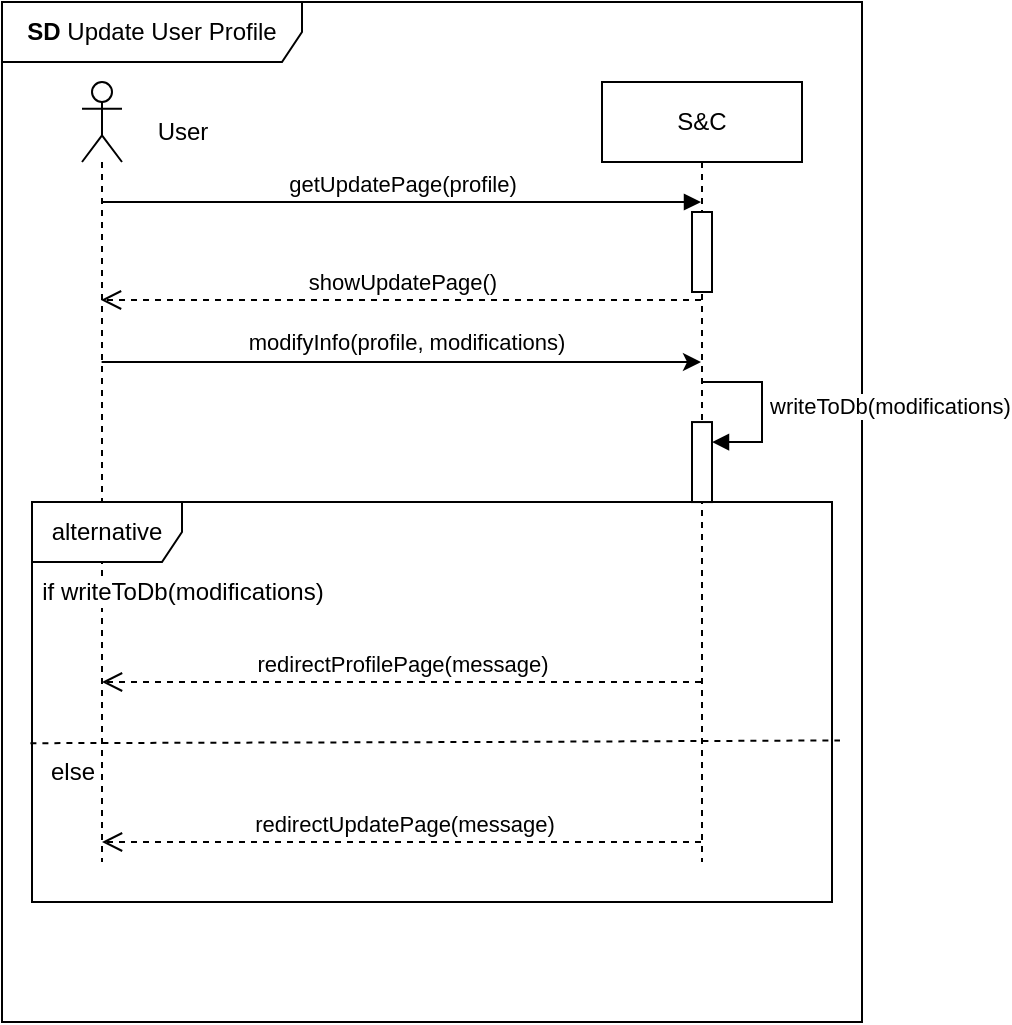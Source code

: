 <mxfile version="24.9.3">
  <diagram name="Page-1" id="2YBvvXClWsGukQMizWep">
    <mxGraphModel dx="1026" dy="692" grid="1" gridSize="10" guides="1" tooltips="1" connect="1" arrows="1" fold="1" page="1" pageScale="1" pageWidth="850" pageHeight="1100" math="0" shadow="0">
      <root>
        <mxCell id="0" />
        <mxCell id="1" parent="0" />
        <mxCell id="aM9ryv3xv72pqoxQDRHE-7" value="getUpdatePage(profile)" style="html=1;verticalAlign=bottom;endArrow=block;edgeStyle=elbowEdgeStyle;elbow=vertical;curved=0;rounded=0;" parent="1" edge="1">
          <mxGeometry x="0.002" relative="1" as="geometry">
            <mxPoint x="209.81" y="440.0" as="sourcePoint" />
            <Array as="points">
              <mxPoint x="400" y="440" />
              <mxPoint x="365" y="410" />
            </Array>
            <mxPoint x="509.5" y="440.0" as="targetPoint" />
            <mxPoint as="offset" />
          </mxGeometry>
        </mxCell>
        <mxCell id="1ZKG4CmkqfWAM7Gi57S6-6" value="&lt;b&gt;SD&lt;/b&gt; Update User Profile" style="shape=umlFrame;whiteSpace=wrap;html=1;pointerEvents=0;width=150;height=30;" parent="1" vertex="1">
          <mxGeometry x="160" y="340" width="430" height="510" as="geometry" />
        </mxCell>
        <mxCell id="1ZKG4CmkqfWAM7Gi57S6-11" value="S&amp;amp;C" style="shape=umlLifeline;perimeter=lifelinePerimeter;whiteSpace=wrap;html=1;container=1;dropTarget=0;collapsible=0;recursiveResize=0;outlineConnect=0;portConstraint=eastwest;newEdgeStyle={&quot;curved&quot;:0,&quot;rounded&quot;:0};" parent="1" vertex="1">
          <mxGeometry x="460" y="380" width="100" height="390" as="geometry" />
        </mxCell>
        <mxCell id="1ZKG4CmkqfWAM7Gi57S6-21" value="" style="html=1;points=[[0,0,0,0,5],[0,1,0,0,-5],[1,0,0,0,5],[1,1,0,0,-5]];perimeter=orthogonalPerimeter;outlineConnect=0;targetShapes=umlLifeline;portConstraint=eastwest;newEdgeStyle={&quot;curved&quot;:0,&quot;rounded&quot;:0};" parent="1ZKG4CmkqfWAM7Gi57S6-11" vertex="1">
          <mxGeometry x="45" y="170.03" width="10" height="40" as="geometry" />
        </mxCell>
        <mxCell id="1ZKG4CmkqfWAM7Gi57S6-22" value="writeToDb(modifications)" style="html=1;align=left;spacingLeft=2;endArrow=block;rounded=0;edgeStyle=orthogonalEdgeStyle;curved=0;rounded=0;" parent="1ZKG4CmkqfWAM7Gi57S6-11" target="1ZKG4CmkqfWAM7Gi57S6-21" edge="1">
          <mxGeometry relative="1" as="geometry">
            <mxPoint x="50" y="150.03" as="sourcePoint" />
            <Array as="points">
              <mxPoint x="80" y="180.03" />
            </Array>
          </mxGeometry>
        </mxCell>
        <mxCell id="ymWepqPld3naHtEsWhe9-1" value="" style="html=1;points=[[0,0,0,0,5],[0,1,0,0,-5],[1,0,0,0,5],[1,1,0,0,-5]];perimeter=orthogonalPerimeter;outlineConnect=0;targetShapes=umlLifeline;portConstraint=eastwest;newEdgeStyle={&quot;curved&quot;:0,&quot;rounded&quot;:0};" vertex="1" parent="1ZKG4CmkqfWAM7Gi57S6-11">
          <mxGeometry x="45" y="65" width="10" height="40" as="geometry" />
        </mxCell>
        <mxCell id="1ZKG4CmkqfWAM7Gi57S6-17" style="edgeStyle=orthogonalEdgeStyle;rounded=0;orthogonalLoop=1;jettySize=auto;html=1;curved=0;" parent="1" edge="1">
          <mxGeometry relative="1" as="geometry">
            <mxPoint x="209.81" y="520.0" as="sourcePoint" />
            <mxPoint x="509.5" y="520.0" as="targetPoint" />
          </mxGeometry>
        </mxCell>
        <mxCell id="1ZKG4CmkqfWAM7Gi57S6-18" value="modifyInfo(profile, modifications)" style="edgeLabel;html=1;align=center;verticalAlign=middle;resizable=0;points=[];" parent="1ZKG4CmkqfWAM7Gi57S6-17" vertex="1" connectable="0">
          <mxGeometry x="0.013" y="1" relative="1" as="geometry">
            <mxPoint y="-9" as="offset" />
          </mxGeometry>
        </mxCell>
        <mxCell id="1ZKG4CmkqfWAM7Gi57S6-13" value="" style="shape=umlLifeline;perimeter=lifelinePerimeter;whiteSpace=wrap;html=1;container=1;dropTarget=0;collapsible=0;recursiveResize=0;outlineConnect=0;portConstraint=eastwest;newEdgeStyle={&quot;curved&quot;:0,&quot;rounded&quot;:0};participant=umlActor;size=40;" parent="1" vertex="1">
          <mxGeometry x="200" y="380" width="20" height="390" as="geometry" />
        </mxCell>
        <mxCell id="1ZKG4CmkqfWAM7Gi57S6-14" value="User" style="text;html=1;align=center;verticalAlign=middle;resizable=0;points=[];autosize=1;strokeColor=none;fillColor=none;" parent="1" vertex="1">
          <mxGeometry x="225" y="390" width="50" height="30" as="geometry" />
        </mxCell>
        <mxCell id="1ZKG4CmkqfWAM7Gi57S6-16" value="showUpdatePage()" style="html=1;verticalAlign=bottom;endArrow=open;dashed=1;endSize=8;curved=0;rounded=0;" parent="1" edge="1">
          <mxGeometry x="-0.002" relative="1" as="geometry">
            <mxPoint x="509.5" y="489" as="sourcePoint" />
            <mxPoint x="209.5" y="489" as="targetPoint" />
            <Array as="points">
              <mxPoint x="390" y="489" />
            </Array>
            <mxPoint as="offset" />
          </mxGeometry>
        </mxCell>
        <mxCell id="1ZKG4CmkqfWAM7Gi57S6-19" value="redirectProfilePage(message)" style="html=1;verticalAlign=bottom;endArrow=open;dashed=1;endSize=8;curved=0;rounded=0;" parent="1" edge="1">
          <mxGeometry x="-0.002" relative="1" as="geometry">
            <mxPoint x="509.5" y="680" as="sourcePoint" />
            <mxPoint x="210" y="680" as="targetPoint" />
            <Array as="points">
              <mxPoint x="450" y="680" />
              <mxPoint x="390" y="680" />
              <mxPoint x="330" y="680" />
              <mxPoint x="300" y="680" />
            </Array>
            <mxPoint as="offset" />
          </mxGeometry>
        </mxCell>
        <mxCell id="1ZKG4CmkqfWAM7Gi57S6-23" value="alternative" style="shape=umlFrame;whiteSpace=wrap;html=1;pointerEvents=0;width=75;height=30;" parent="1" vertex="1">
          <mxGeometry x="175" y="590" width="400" height="200" as="geometry" />
        </mxCell>
        <mxCell id="1ZKG4CmkqfWAM7Gi57S6-24" value="if writeToDb(modifications)" style="text;html=1;align=center;verticalAlign=middle;resizable=0;points=[];autosize=1;strokeColor=none;fillColor=none;labelBackgroundColor=default;" parent="1" vertex="1">
          <mxGeometry x="170" y="620" width="160" height="30" as="geometry" />
        </mxCell>
        <mxCell id="1ZKG4CmkqfWAM7Gi57S6-25" value="" style="endArrow=none;dashed=1;html=1;rounded=0;entryX=1.01;entryY=0.596;entryDx=0;entryDy=0;entryPerimeter=0;exitX=-0.002;exitY=0.603;exitDx=0;exitDy=0;exitPerimeter=0;" parent="1" source="1ZKG4CmkqfWAM7Gi57S6-23" target="1ZKG4CmkqfWAM7Gi57S6-23" edge="1">
          <mxGeometry width="50" height="50" relative="1" as="geometry">
            <mxPoint x="209.81" y="710" as="sourcePoint" />
            <mxPoint x="509.5" y="710" as="targetPoint" />
            <Array as="points">
              <mxPoint x="400" y="710" />
            </Array>
          </mxGeometry>
        </mxCell>
        <mxCell id="1ZKG4CmkqfWAM7Gi57S6-26" value="&lt;span style=&quot;background-color: rgb(255, 255, 255);&quot;&gt;else&lt;/span&gt;" style="text;html=1;align=center;verticalAlign=middle;resizable=0;points=[];autosize=1;strokeColor=none;fillColor=none;" parent="1" vertex="1">
          <mxGeometry x="170" y="710" width="50" height="30" as="geometry" />
        </mxCell>
        <mxCell id="1ZKG4CmkqfWAM7Gi57S6-27" value="redirectUpdatePage(message)" style="html=1;verticalAlign=bottom;endArrow=open;dashed=1;endSize=8;curved=0;rounded=0;" parent="1" edge="1">
          <mxGeometry x="-0.005" relative="1" as="geometry">
            <mxPoint x="509.5" y="760" as="sourcePoint" />
            <mxPoint x="210" y="760" as="targetPoint" />
            <Array as="points">
              <mxPoint x="450" y="760" />
              <mxPoint x="390" y="760" />
              <mxPoint x="330" y="760" />
              <mxPoint x="300" y="760" />
            </Array>
            <mxPoint as="offset" />
          </mxGeometry>
        </mxCell>
      </root>
    </mxGraphModel>
  </diagram>
</mxfile>
